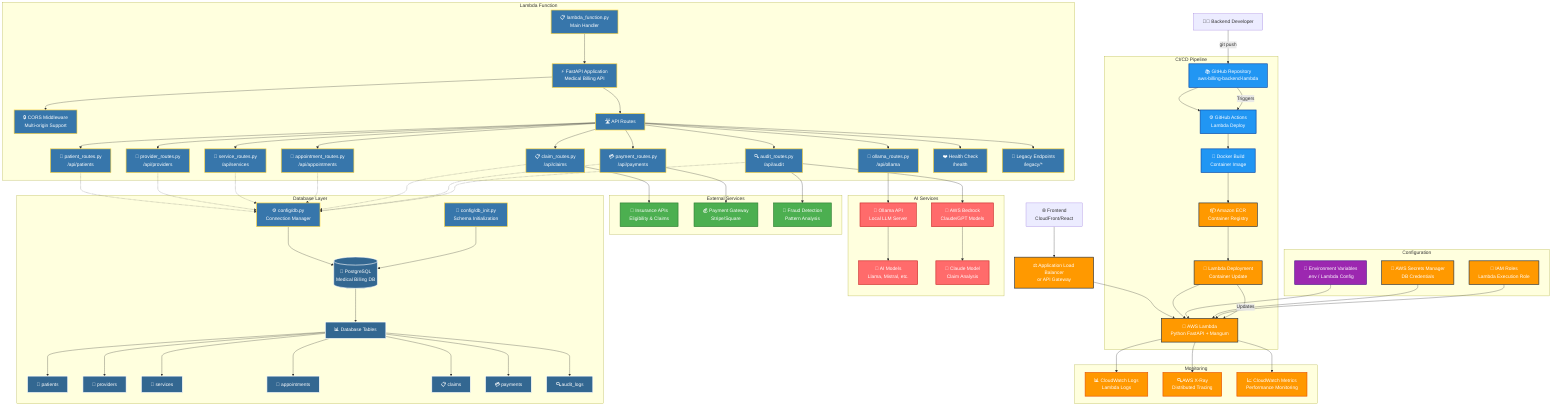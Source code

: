 graph TB
    %% External Access
    Frontend[🌐 Frontend<br/>CloudFront/React] --> ALB[⚖️ Application Load Balancer<br/>or API Gateway]
    ALB --> Lambda[🚀 AWS Lambda<br/>Python FastAPI + Mangum]

    %% Lambda Function Structure
    subgraph "Lambda Function"
        LambdaHandler[📋 lambda_function.py<br/>Main Handler] --> FastAPI[⚡ FastAPI Application<br/>Medical Billing API]
        FastAPI --> CORS[🔒 CORS Middleware<br/>Multi-origin Support]
        FastAPI --> Routes[🛣️ API Routes]

        %% Route Modules
        Routes --> PatientRoutes[👥 patient_routes.py<br/>/api/patients]
        Routes --> ProviderRoutes[🏥 provider_routes.py<br/>/api/providers]
        Routes --> ServiceRoutes[🔧 service_routes.py<br/>/api/services]
        Routes --> AppointmentRoutes[📅 appointment_routes.py<br/>/api/appointments]
        Routes --> ClaimRoutes[📋 claim_routes.py<br/>/api/claims]
        Routes --> PaymentRoutes[💳 payment_routes.py<br/>/api/payments]
        Routes --> AuditRoutes[🔍 audit_routes.py<br/>/api/audit]
        Routes --> OllamaRoutes[🤖 ollama_routes.py<br/>/api/ollama]

        %% Health and Legacy
        Routes --> Health[❤️ Health Check<br/>/health]
        Routes --> Legacy[🔄 Legacy Endpoints<br/>/legacy/*]
    end

    %% Database Layer
    subgraph "Database Layer"
        DBConfig[⚙️ config/db.py<br/>Connection Manager] --> PostgreSQL[(🐘 PostgreSQL<br/>Medical Billing DB)]
        DBInit[🔧 config/db_init.py<br/>Schema Initialization] --> PostgreSQL

        %% Database Tables
        PostgreSQL --> Tables[📊 Database Tables]
        Tables --> PatientsTable[👥 patients]
        Tables --> ProvidersTable[🏥 providers]
        Tables --> ServicesTable[🔧 services]
        Tables --> AppointmentsTable[📅 appointments]
        Tables --> ClaimsTable[📋 claims]
        Tables --> PaymentsTable[💳 payments]
        Tables --> AuditTable[🔍 audit_logs]
    end

    %% AI Integration
    subgraph "AI Services"
        OllamaRoutes --> OllamaAPI[🤖 Ollama API<br/>Local LLM Server]
        AuditRoutes --> BedrockAPI[🧠 AWS Bedrock<br/>Claude/GPT Models]
        OllamaAPI --> AIModels[🎯 AI Models<br/>Llama, Mistral, etc.]
        BedrockAPI --> ClaudeModel[🤖 Claude Model<br/>Claim Analysis]
    end

    %% Connect Routes to Database
    PatientRoutes -.-> DBConfig
    ProviderRoutes -.-> DBConfig
    ServiceRoutes -.-> DBConfig
    AppointmentRoutes -.-> DBConfig
    ClaimRoutes -.-> DBConfig
    PaymentRoutes -.-> DBConfig
    AuditRoutes -.-> DBConfig

    %% External Integrations
    subgraph "External Services"
        ClaimRoutes --> InsuranceAPI[🏢 Insurance APIs<br/>Eligibility & Claims]
        PaymentRoutes --> PaymentGateway[💰 Payment Gateway<br/>Stripe/Square]
        AuditRoutes --> FraudDetection[🚨 Fraud Detection<br/>Pattern Analysis]
    end

    %% CI/CD Pipeline
    subgraph "CI/CD Pipeline"
        BackendRepo[📚 GitHub Repository<br/>aws-billing-backend-lambda] --> BackendActions[⚙️ GitHub Actions<br/>Lambda Deploy]
        BackendActions --> DockerBuild[🐳 Docker Build<br/>Container Image]
        DockerBuild --> ECR[📦 Amazon ECR<br/>Container Registry]
        ECR --> LambdaDeploy[🚀 Lambda Deployment<br/>Container Update]
        LambdaDeploy --> Lambda
    end

    %% Environment Configuration
    subgraph "Configuration"
        EnvVars[🔧 Environment Variables<br/>.env / Lambda Config]
        Secrets[🔐 AWS Secrets Manager<br/>DB Credentials]
        IAMRoles[👤 IAM Roles<br/>Lambda Execution Role]
    end

    EnvVars --> Lambda
    Secrets --> Lambda
    IAMRoles --> Lambda

    %% Development Flow
    BackendDev[👨‍💻 Backend Developer] --> |git push| BackendRepo
    BackendRepo --> |Triggers| BackendActions
    LambdaDeploy --> |Updates| Lambda

    %% Monitoring and Logging
    subgraph "Monitoring"
        CloudWatch[📊 CloudWatch Logs<br/>Lambda Logs]
        XRay[🔍 AWS X-Ray<br/>Distributed Tracing]
        Metrics[📈 CloudWatch Metrics<br/>Performance Monitoring]
    end

    Lambda --> CloudWatch
    Lambda --> XRay
    Lambda --> Metrics

    %% Styling
    classDef aws fill:#ff9900,stroke:#232f3e,stroke-width:2px,color:#fff
    classDef python fill:#3776ab,stroke:#ffd43b,stroke-width:2px,color:#fff
    classDef database fill:#336791,stroke:#ffffff,stroke-width:2px,color:#fff
    classDef ai fill:#ff6b6b,stroke:#c92a2a,stroke-width:2px,color:#fff
    classDef external fill:#4caf50,stroke:#2e7d32,stroke-width:2px,color:#fff
    classDef cicd fill:#2196f3,stroke:#0d47a1,stroke-width:2px,color:#fff
    classDef config fill:#9c27b0,stroke:#4a148c,stroke-width:2px,color:#fff
    classDef monitoring fill:#ff9800,stroke:#e65100,stroke-width:2px,color:#fff

    class ALB,Lambda,ECR,LambdaDeploy,CloudWatch,XRay,Metrics,IAMRoles,Secrets aws
    class LambdaHandler,FastAPI,CORS,Routes,PatientRoutes,ProviderRoutes,ServiceRoutes,AppointmentRoutes,ClaimRoutes,PaymentRoutes,AuditRoutes,OllamaRoutes,Health,Legacy,DBConfig,DBInit python
    class PostgreSQL,Tables,PatientsTable,ProvidersTable,ServicesTable,AppointmentsTable,ClaimsTable,PaymentsTable,AuditTable database
    class OllamaAPI,BedrockAPI,AIModels,ClaudeModel ai
    class InsuranceAPI,PaymentGateway,FraudDetection external
    class BackendRepo,BackendActions,DockerBuild cicd
    class EnvVars config
    class CloudWatch,XRay,Metrics monitoring